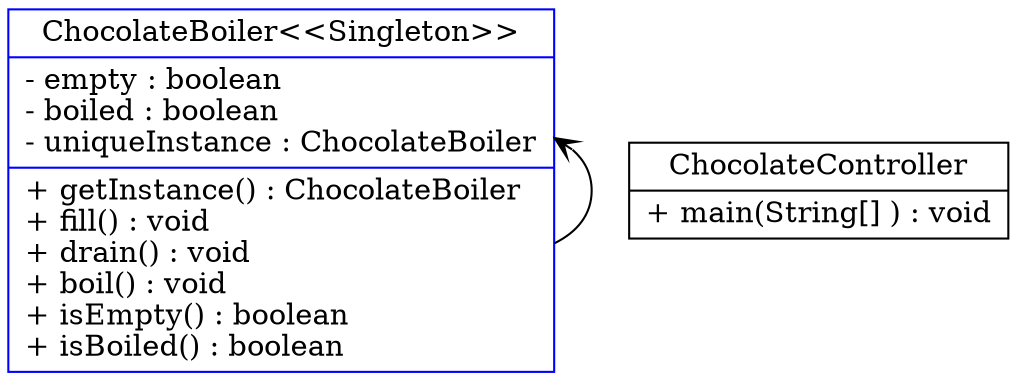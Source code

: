 digraph example { 
rankdir=BT;
ChocolateBoiler [
shape="record",
color="blue", label = "{ChocolateBoiler
\<\<Singleton\>\>| - empty : boolean\l- boiled : boolean\l- uniqueInstance : ChocolateBoiler\l|+ getInstance() : ChocolateBoiler\l+ fill() : void\l+ drain() : void\l+ boil() : void\l+ isEmpty() : boolean\l+ isBoiled() : boolean\l}"
];

ChocolateController [
shape="record",
label = "{ChocolateController| + main(String[] ) : void\l}"
];


ChocolateBoiler -> ChocolateBoiler [arrowhead = "vee"];}